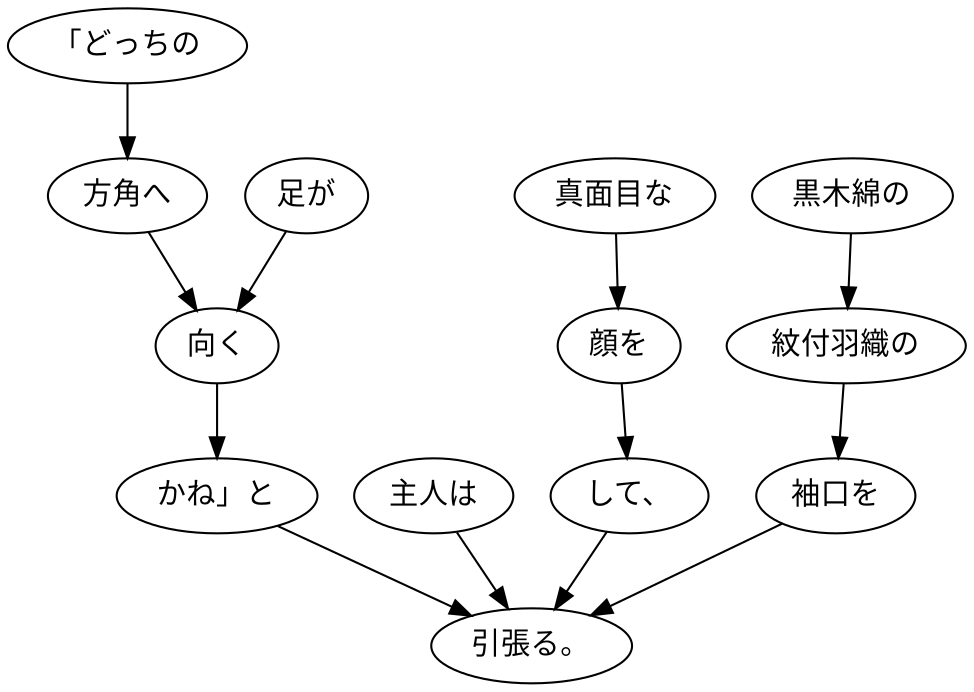 digraph graph398 {
	node0 [label="「どっちの"];
	node1 [label="方角へ"];
	node2 [label="足が"];
	node3 [label="向く"];
	node4 [label="かね」と"];
	node5 [label="主人は"];
	node6 [label="真面目な"];
	node7 [label="顔を"];
	node8 [label="して、"];
	node9 [label="黒木綿の"];
	node10 [label="紋付羽織の"];
	node11 [label="袖口を"];
	node12 [label="引張る。"];
	node0 -> node1;
	node1 -> node3;
	node2 -> node3;
	node3 -> node4;
	node4 -> node12;
	node5 -> node12;
	node6 -> node7;
	node7 -> node8;
	node8 -> node12;
	node9 -> node10;
	node10 -> node11;
	node11 -> node12;
}
